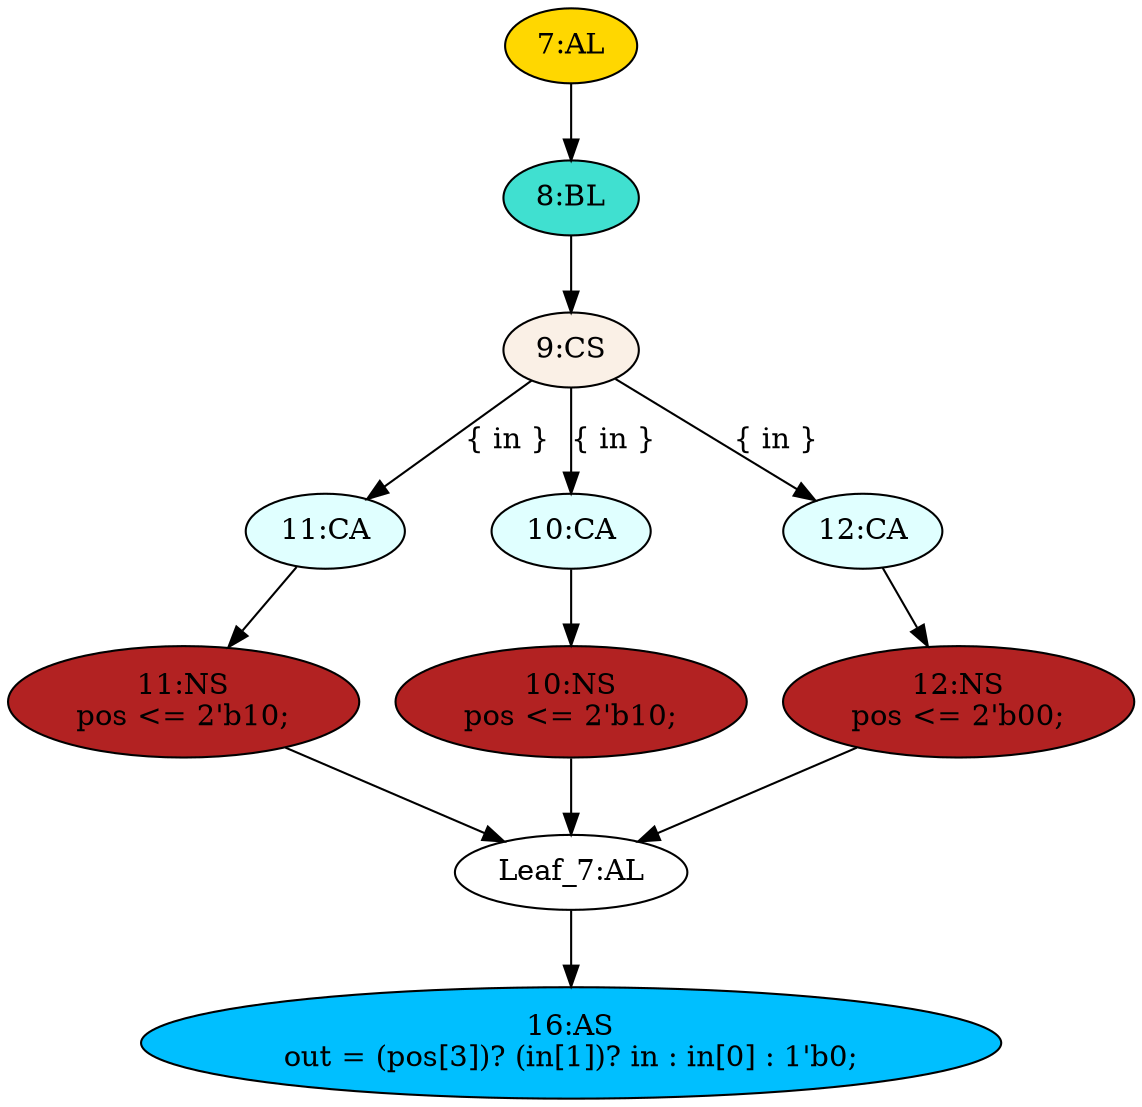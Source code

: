 strict digraph "compose( ,  )" {
	node [label="\N"];
	"11:CA"	[ast="<pyverilog.vparser.ast.Case object at 0x7f25e78a47d0>",
		fillcolor=lightcyan,
		label="11:CA",
		statements="[]",
		style=filled,
		typ=Case];
	"11:NS"	[ast="<pyverilog.vparser.ast.NonblockingSubstitution object at 0x7f25e78a4650>",
		fillcolor=firebrick,
		label="11:NS
pos <= 2'b10;",
		statements="[<pyverilog.vparser.ast.NonblockingSubstitution object at 0x7f25e78a4650>]",
		style=filled,
		typ=NonblockingSubstitution];
	"11:CA" -> "11:NS"	[cond="[]",
		lineno=None];
	"Leaf_7:AL"	[def_var="['pos']",
		label="Leaf_7:AL"];
	"16:AS"	[ast="<pyverilog.vparser.ast.Assign object at 0x7f25e78bd710>",
		def_var="['out']",
		fillcolor=deepskyblue,
		label="16:AS
out = (pos[3])? (in[1])? in : in[0] : 1'b0;",
		statements="[]",
		style=filled,
		typ=Assign,
		use_var="['pos', 'in', 'in', 'in']"];
	"Leaf_7:AL" -> "16:AS";
	"9:CS"	[ast="<pyverilog.vparser.ast.CaseStatement object at 0x7f25e78a48d0>",
		fillcolor=linen,
		label="9:CS",
		statements="[]",
		style=filled,
		typ=CaseStatement];
	"9:CS" -> "11:CA"	[cond="['in']",
		label="{ in }",
		lineno=9];
	"10:CA"	[ast="<pyverilog.vparser.ast.Case object at 0x7f25e78b73d0>",
		fillcolor=lightcyan,
		label="10:CA",
		statements="[]",
		style=filled,
		typ=Case];
	"9:CS" -> "10:CA"	[cond="['in']",
		label="{ in }",
		lineno=9];
	"12:CA"	[ast="<pyverilog.vparser.ast.Case object at 0x7f25e78a4f10>",
		fillcolor=lightcyan,
		label="12:CA",
		statements="[]",
		style=filled,
		typ=Case];
	"9:CS" -> "12:CA"	[cond="['in']",
		label="{ in }",
		lineno=9];
	"7:AL"	[ast="<pyverilog.vparser.ast.Always object at 0x7f25e79353d0>",
		clk_sens=False,
		fillcolor=gold,
		label="7:AL",
		sens="['in']",
		statements="[]",
		style=filled,
		typ=Always,
		use_var="['in']"];
	"8:BL"	[ast="<pyverilog.vparser.ast.Block object at 0x7f25e7935110>",
		fillcolor=turquoise,
		label="8:BL",
		statements="[]",
		style=filled,
		typ=Block];
	"7:AL" -> "8:BL"	[cond="[]",
		lineno=None];
	"10:NS"	[ast="<pyverilog.vparser.ast.NonblockingSubstitution object at 0x7f25e7856c10>",
		fillcolor=firebrick,
		label="10:NS
pos <= 2'b10;",
		statements="[<pyverilog.vparser.ast.NonblockingSubstitution object at 0x7f25e7856c10>]",
		style=filled,
		typ=NonblockingSubstitution];
	"10:CA" -> "10:NS"	[cond="[]",
		lineno=None];
	"10:NS" -> "Leaf_7:AL"	[cond="[]",
		lineno=None];
	"8:BL" -> "9:CS"	[cond="[]",
		lineno=None];
	"11:NS" -> "Leaf_7:AL"	[cond="[]",
		lineno=None];
	"12:NS"	[ast="<pyverilog.vparser.ast.NonblockingSubstitution object at 0x7f25e784ed10>",
		fillcolor=firebrick,
		label="12:NS
pos <= 2'b00;",
		statements="[<pyverilog.vparser.ast.NonblockingSubstitution object at 0x7f25e784ed10>]",
		style=filled,
		typ=NonblockingSubstitution];
	"12:NS" -> "Leaf_7:AL"	[cond="[]",
		lineno=None];
	"12:CA" -> "12:NS"	[cond="[]",
		lineno=None];
}
